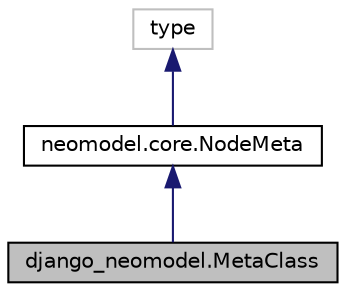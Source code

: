 digraph "django_neomodel.MetaClass"
{
 // LATEX_PDF_SIZE
  edge [fontname="Helvetica",fontsize="10",labelfontname="Helvetica",labelfontsize="10"];
  node [fontname="Helvetica",fontsize="10",shape=record];
  Node1 [label="django_neomodel.MetaClass",height=0.2,width=0.4,color="black", fillcolor="grey75", style="filled", fontcolor="black",tooltip=" "];
  Node2 -> Node1 [dir="back",color="midnightblue",fontsize="10",style="solid"];
  Node2 [label="neomodel.core.NodeMeta",height=0.2,width=0.4,color="black", fillcolor="white", style="filled",URL="$classneomodel_1_1core_1_1_node_meta.html",tooltip=" "];
  Node3 -> Node2 [dir="back",color="midnightblue",fontsize="10",style="solid"];
  Node3 [label="type",height=0.2,width=0.4,color="grey75", fillcolor="white", style="filled",tooltip=" "];
}
